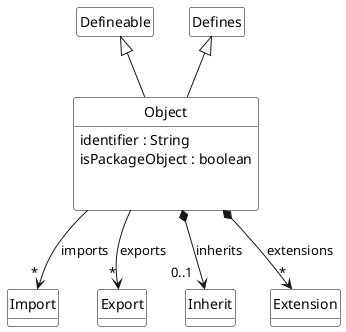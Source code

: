 @startuml Object
class Object extends Defineable, Defines {
    identifier : String
    isPackageObject : boolean 
    \n
}

Object --> "*" Import : imports
Object --> "*" Export : exports
Object *--> "0..1  " Inherit : "inherits"
Object *--> "*" Extension : "extensions"

hide class circle
hide class methods
hide Defineable members
hide Defines members 

skinparam class {
    BackgroundColor White
    ArrowColor Black
    BorderColor Black
}



@enduml